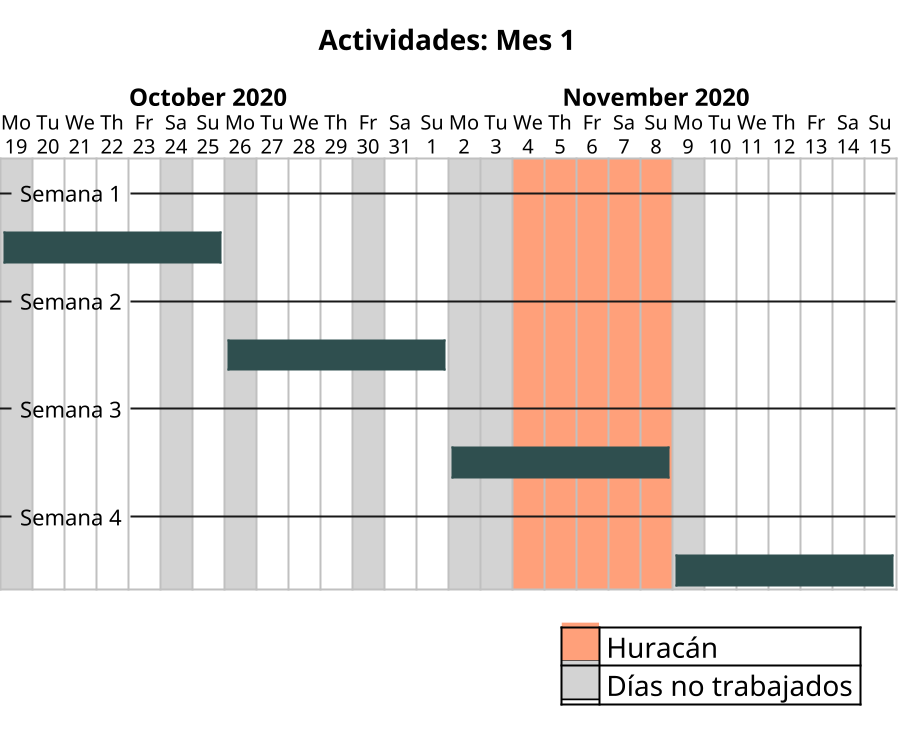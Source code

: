 @startgantt
scale 2
hide footbox
2020-10-19 to 2020-11-15 is open
title Actividades: Mes 1

Project starts the 2020-10-19
-- Semana 1 --
[ ] starts 2020-10-19
[ ] is colored in DarkSlateGray
2020-10-19 is colored in LightGray
2020-10-24 is colored in LightGray
[ ] ends 2020-10-25

-- Semana 2 --
[  ] starts 2020-10-26
[  ] is colored in DarkSlateGray
2020-10-26 is colored in LightGray
2020-10-30 is colored in LightGray
[  ] ends 2020-11-01

-- Semana 3 --
[   ] starts 2020-11-02
[   ] is colored in DarkSlateGray
2020-11-02 to 2020-11-03 are colored in LightGray
2020-11-04 to 2020-11-08 are colored in LightSalmon
[   ] ends 2020-11-08

-- Semana 4 --
[    ] starts 2020-11-09
[    ] is colored in DarkSlateGray
2020-11-09 is colored in LightGray
[    ] ends 2020-11-15

skinparam LegendBackgroundColor transparent 
skinparam LegendBorderColor transparent
legend right 
|<back:LightSalmon>___</back>| Huracán |
|<back:LightGray>___</back>| Días no trabajados |
endlegend

@endgantt